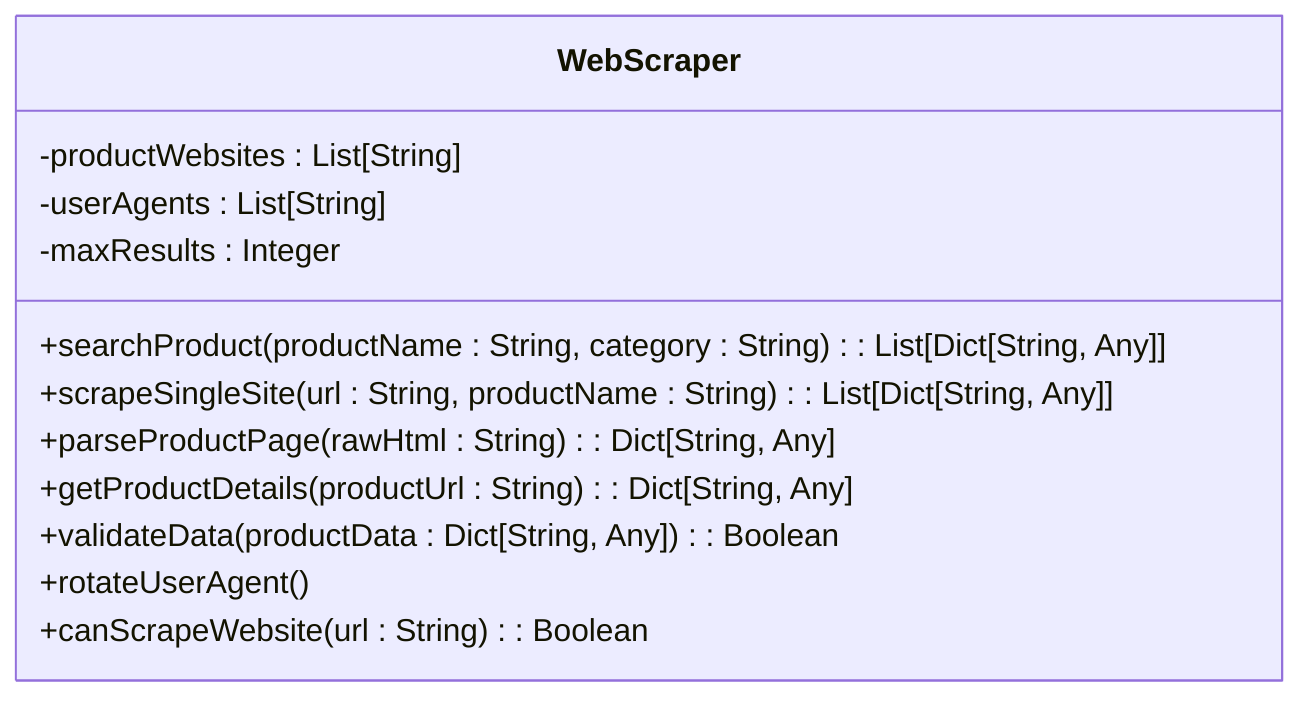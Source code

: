 classDiagram
    class WebScraper {
        -productWebsites : List[String]
        -userAgents : List[String]
        -maxResults : Integer

        +searchProduct(productName : String, category : String) : List[Dict[String, Any]]
        +scrapeSingleSite(url : String, productName : String) : List[Dict[String, Any]]
        +parseProductPage(rawHtml : String) : Dict[String, Any]
        +getProductDetails(productUrl : String) : Dict[String, Any]
        +validateData(productData : Dict[String, Any]) : Boolean
        +rotateUserAgent()
        +canScrapeWebsite(url : String) : Boolean
    }
